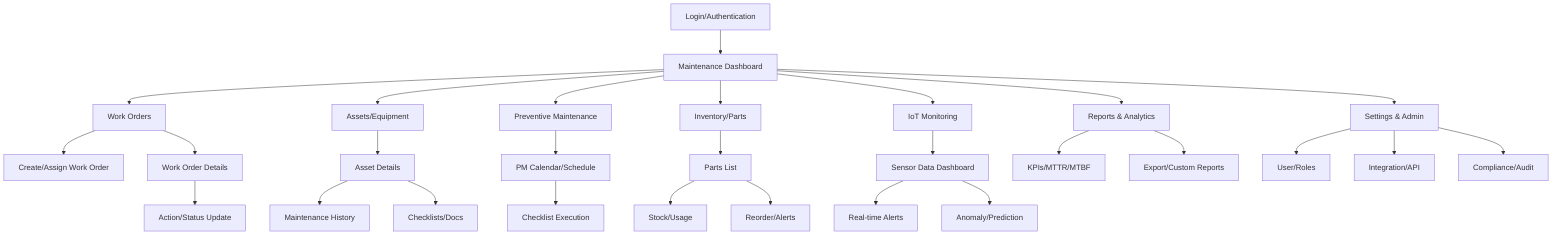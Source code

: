 flowchart TD
    A[Login/Authentication] --> B[Maintenance Dashboard]
    B --> C[Work Orders]
    B --> D[Assets/Equipment]
    B --> E[Preventive Maintenance]
    B --> F[Inventory/Parts]
    B --> G[IoT Monitoring]
    B --> H[Reports & Analytics]
    B --> I[Settings & Admin]
    C --> C1[Create/Assign Work Order]
    C --> C2[Work Order Details]
    C2 --> C3[Action/Status Update]
    D --> D1[Asset Details]
    D1 --> D2[Maintenance History]
    D1 --> D3[Checklists/Docs]
    E --> E1[PM Calendar/Schedule]
    E1 --> E2[Checklist Execution]
    F --> F1[Parts List]
    F1 --> F2[Stock/Usage]
    F1 --> F3[Reorder/Alerts]
    G --> G1[Sensor Data Dashboard]
    G1 --> G2[Real-time Alerts]
    G1 --> G3[Anomaly/Prediction]
    H --> H1[KPIs/MTTR/MTBF]
    H --> H2[Export/Custom Reports]
    I --> I1[User/Roles]
    I --> I2[Integration/API]
    I --> I3[Compliance/Audit]